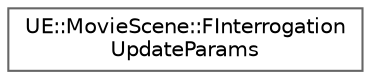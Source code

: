 digraph "Graphical Class Hierarchy"
{
 // INTERACTIVE_SVG=YES
 // LATEX_PDF_SIZE
  bgcolor="transparent";
  edge [fontname=Helvetica,fontsize=10,labelfontname=Helvetica,labelfontsize=10];
  node [fontname=Helvetica,fontsize=10,shape=box,height=0.2,width=0.4];
  rankdir="LR";
  Node0 [id="Node000000",label="UE::MovieScene::FInterrogation\lUpdateParams",height=0.2,width=0.4,color="grey40", fillcolor="white", style="filled",URL="$d6/d79/structUE_1_1MovieScene_1_1FInterrogationUpdateParams.html",tooltip=" "];
}
